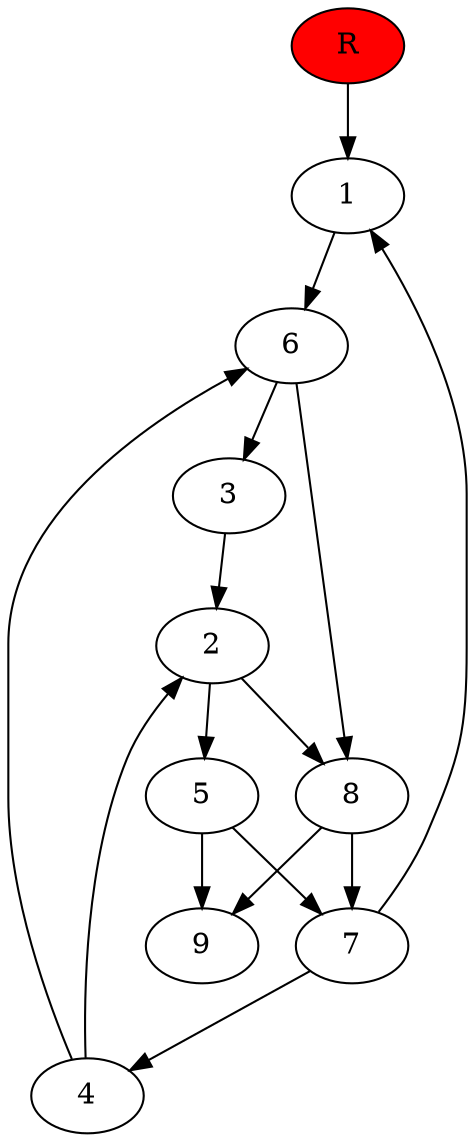 digraph prb5417 {
	1
	2
	3
	4
	5
	6
	7
	8
	R [fillcolor="#ff0000" style=filled]
	1 -> 6
	2 -> 5
	2 -> 8
	3 -> 2
	4 -> 2
	4 -> 6
	5 -> 7
	5 -> 9
	6 -> 3
	6 -> 8
	7 -> 1
	7 -> 4
	8 -> 7
	8 -> 9
	R -> 1
}
